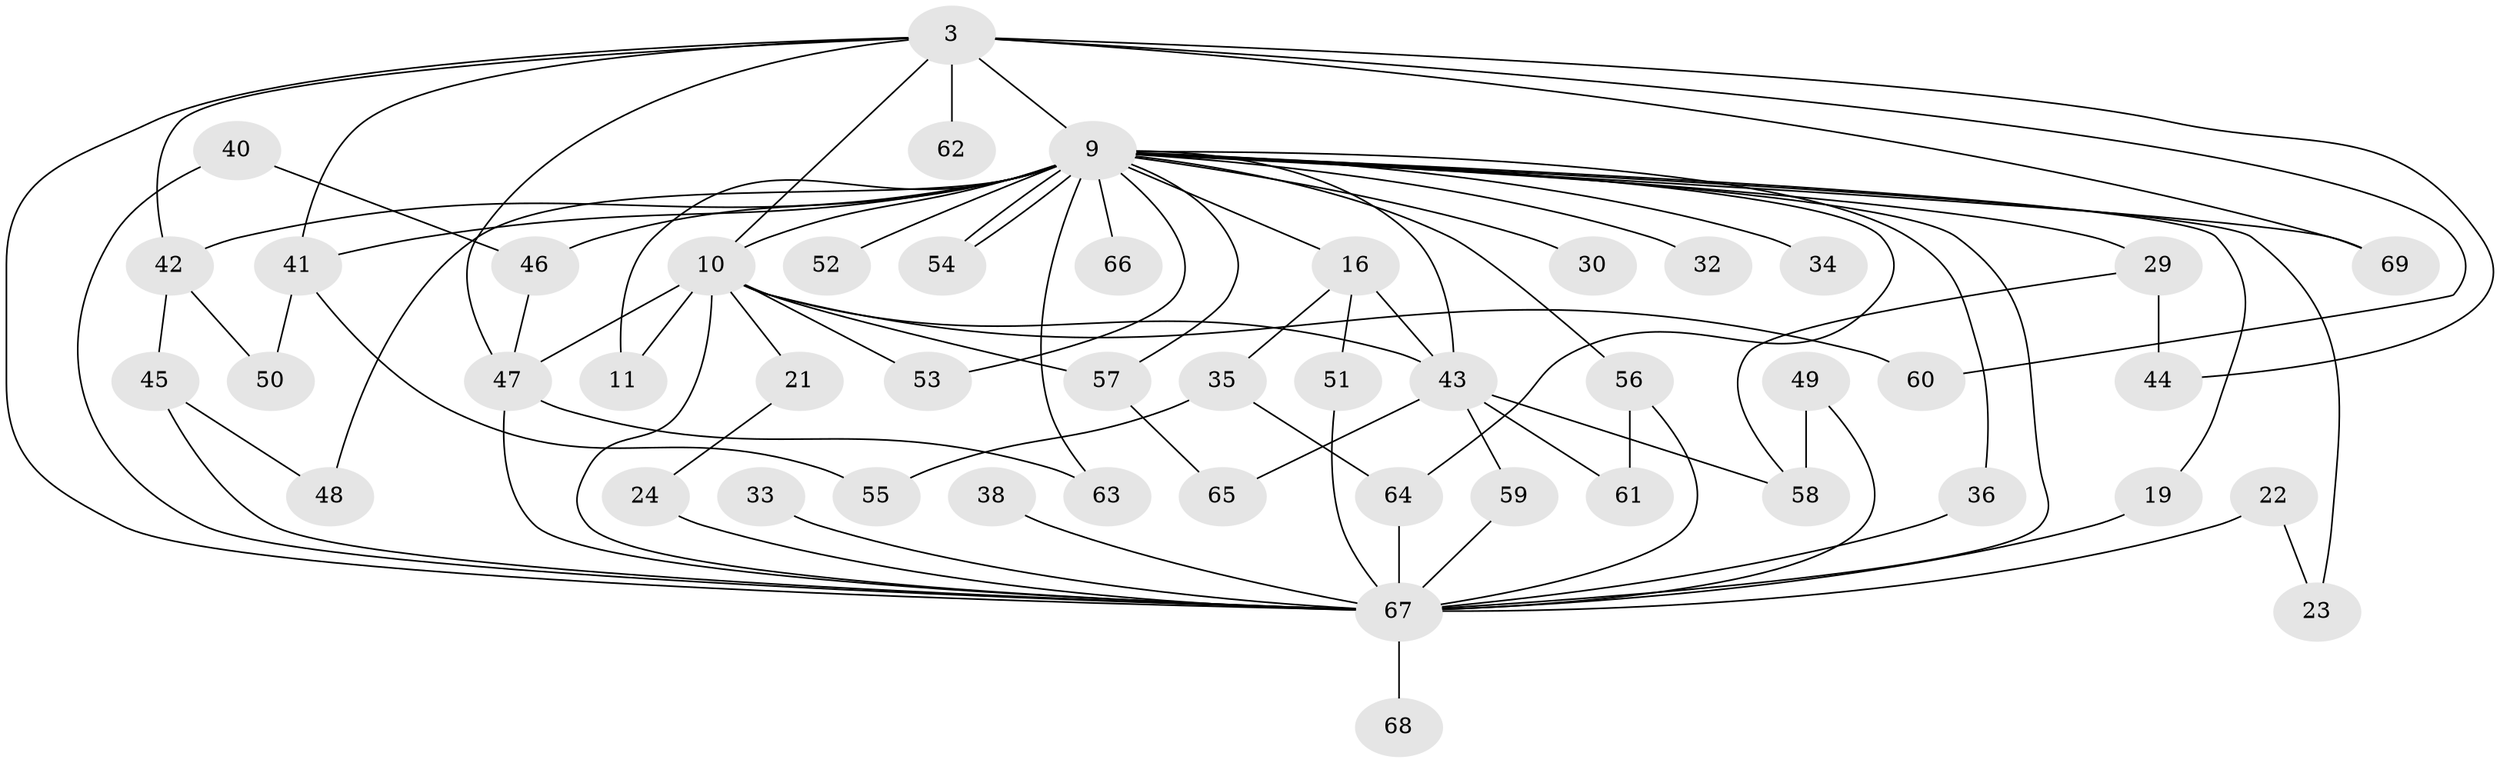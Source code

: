 // original degree distribution, {13: 0.028985507246376812, 14: 0.014492753623188406, 18: 0.014492753623188406, 23: 0.014492753623188406, 19: 0.043478260869565216, 17: 0.014492753623188406, 15: 0.014492753623188406, 2: 0.5072463768115942, 3: 0.2028985507246377, 6: 0.014492753623188406, 4: 0.10144927536231885, 5: 0.028985507246376812}
// Generated by graph-tools (version 1.1) at 2025/48/03/04/25 21:48:44]
// undirected, 48 vertices, 83 edges
graph export_dot {
graph [start="1"]
  node [color=gray90,style=filled];
  3 [super="+1"];
  9 [super="+4+7"];
  10 [super="+2"];
  11;
  16 [super="+13"];
  19;
  21;
  22;
  23;
  24;
  29;
  30;
  32;
  33;
  34;
  35;
  36;
  38 [super="+12"];
  40;
  41 [super="+39"];
  42;
  43 [super="+25"];
  44;
  45;
  46 [super="+20"];
  47 [super="+28+37"];
  48;
  49;
  50;
  51;
  52;
  53 [super="+27"];
  54;
  55;
  56 [super="+26"];
  57;
  58 [super="+31"];
  59;
  60;
  61;
  62;
  63;
  64 [super="+17"];
  65;
  66;
  67 [super="+15+8"];
  68;
  69;
  3 -- 9 [weight=8];
  3 -- 10 [weight=4];
  3 -- 42;
  3 -- 62 [weight=2];
  3 -- 69;
  3 -- 44;
  3 -- 60;
  3 -- 41;
  3 -- 67 [weight=4];
  3 -- 47;
  9 -- 10 [weight=8];
  9 -- 16 [weight=3];
  9 -- 30 [weight=2];
  9 -- 41 [weight=3];
  9 -- 52 [weight=2];
  9 -- 54;
  9 -- 54;
  9 -- 63;
  9 -- 67 [weight=9];
  9 -- 64;
  9 -- 34 [weight=2];
  9 -- 69;
  9 -- 46 [weight=3];
  9 -- 53;
  9 -- 57;
  9 -- 66;
  9 -- 11;
  9 -- 19;
  9 -- 23;
  9 -- 29 [weight=2];
  9 -- 32 [weight=2];
  9 -- 36;
  9 -- 42;
  9 -- 48;
  9 -- 56;
  9 -- 43;
  10 -- 21 [weight=2];
  10 -- 43 [weight=2];
  10 -- 57;
  10 -- 11;
  10 -- 60;
  10 -- 67 [weight=5];
  10 -- 53;
  10 -- 47;
  16 -- 51;
  16 -- 35;
  16 -- 43;
  19 -- 67;
  21 -- 24;
  22 -- 23;
  22 -- 67 [weight=2];
  24 -- 67;
  29 -- 44;
  29 -- 58;
  33 -- 67;
  35 -- 55;
  35 -- 64;
  36 -- 67;
  38 -- 67 [weight=2];
  40 -- 46;
  40 -- 67;
  41 -- 50;
  41 -- 55;
  42 -- 45;
  42 -- 50;
  43 -- 59;
  43 -- 61;
  43 -- 65;
  43 -- 58;
  45 -- 48;
  45 -- 67;
  46 -- 47;
  47 -- 67;
  47 -- 63;
  49 -- 58;
  49 -- 67;
  51 -- 67;
  56 -- 61;
  56 -- 67 [weight=2];
  57 -- 65;
  59 -- 67;
  64 -- 67;
  67 -- 68 [weight=2];
}
